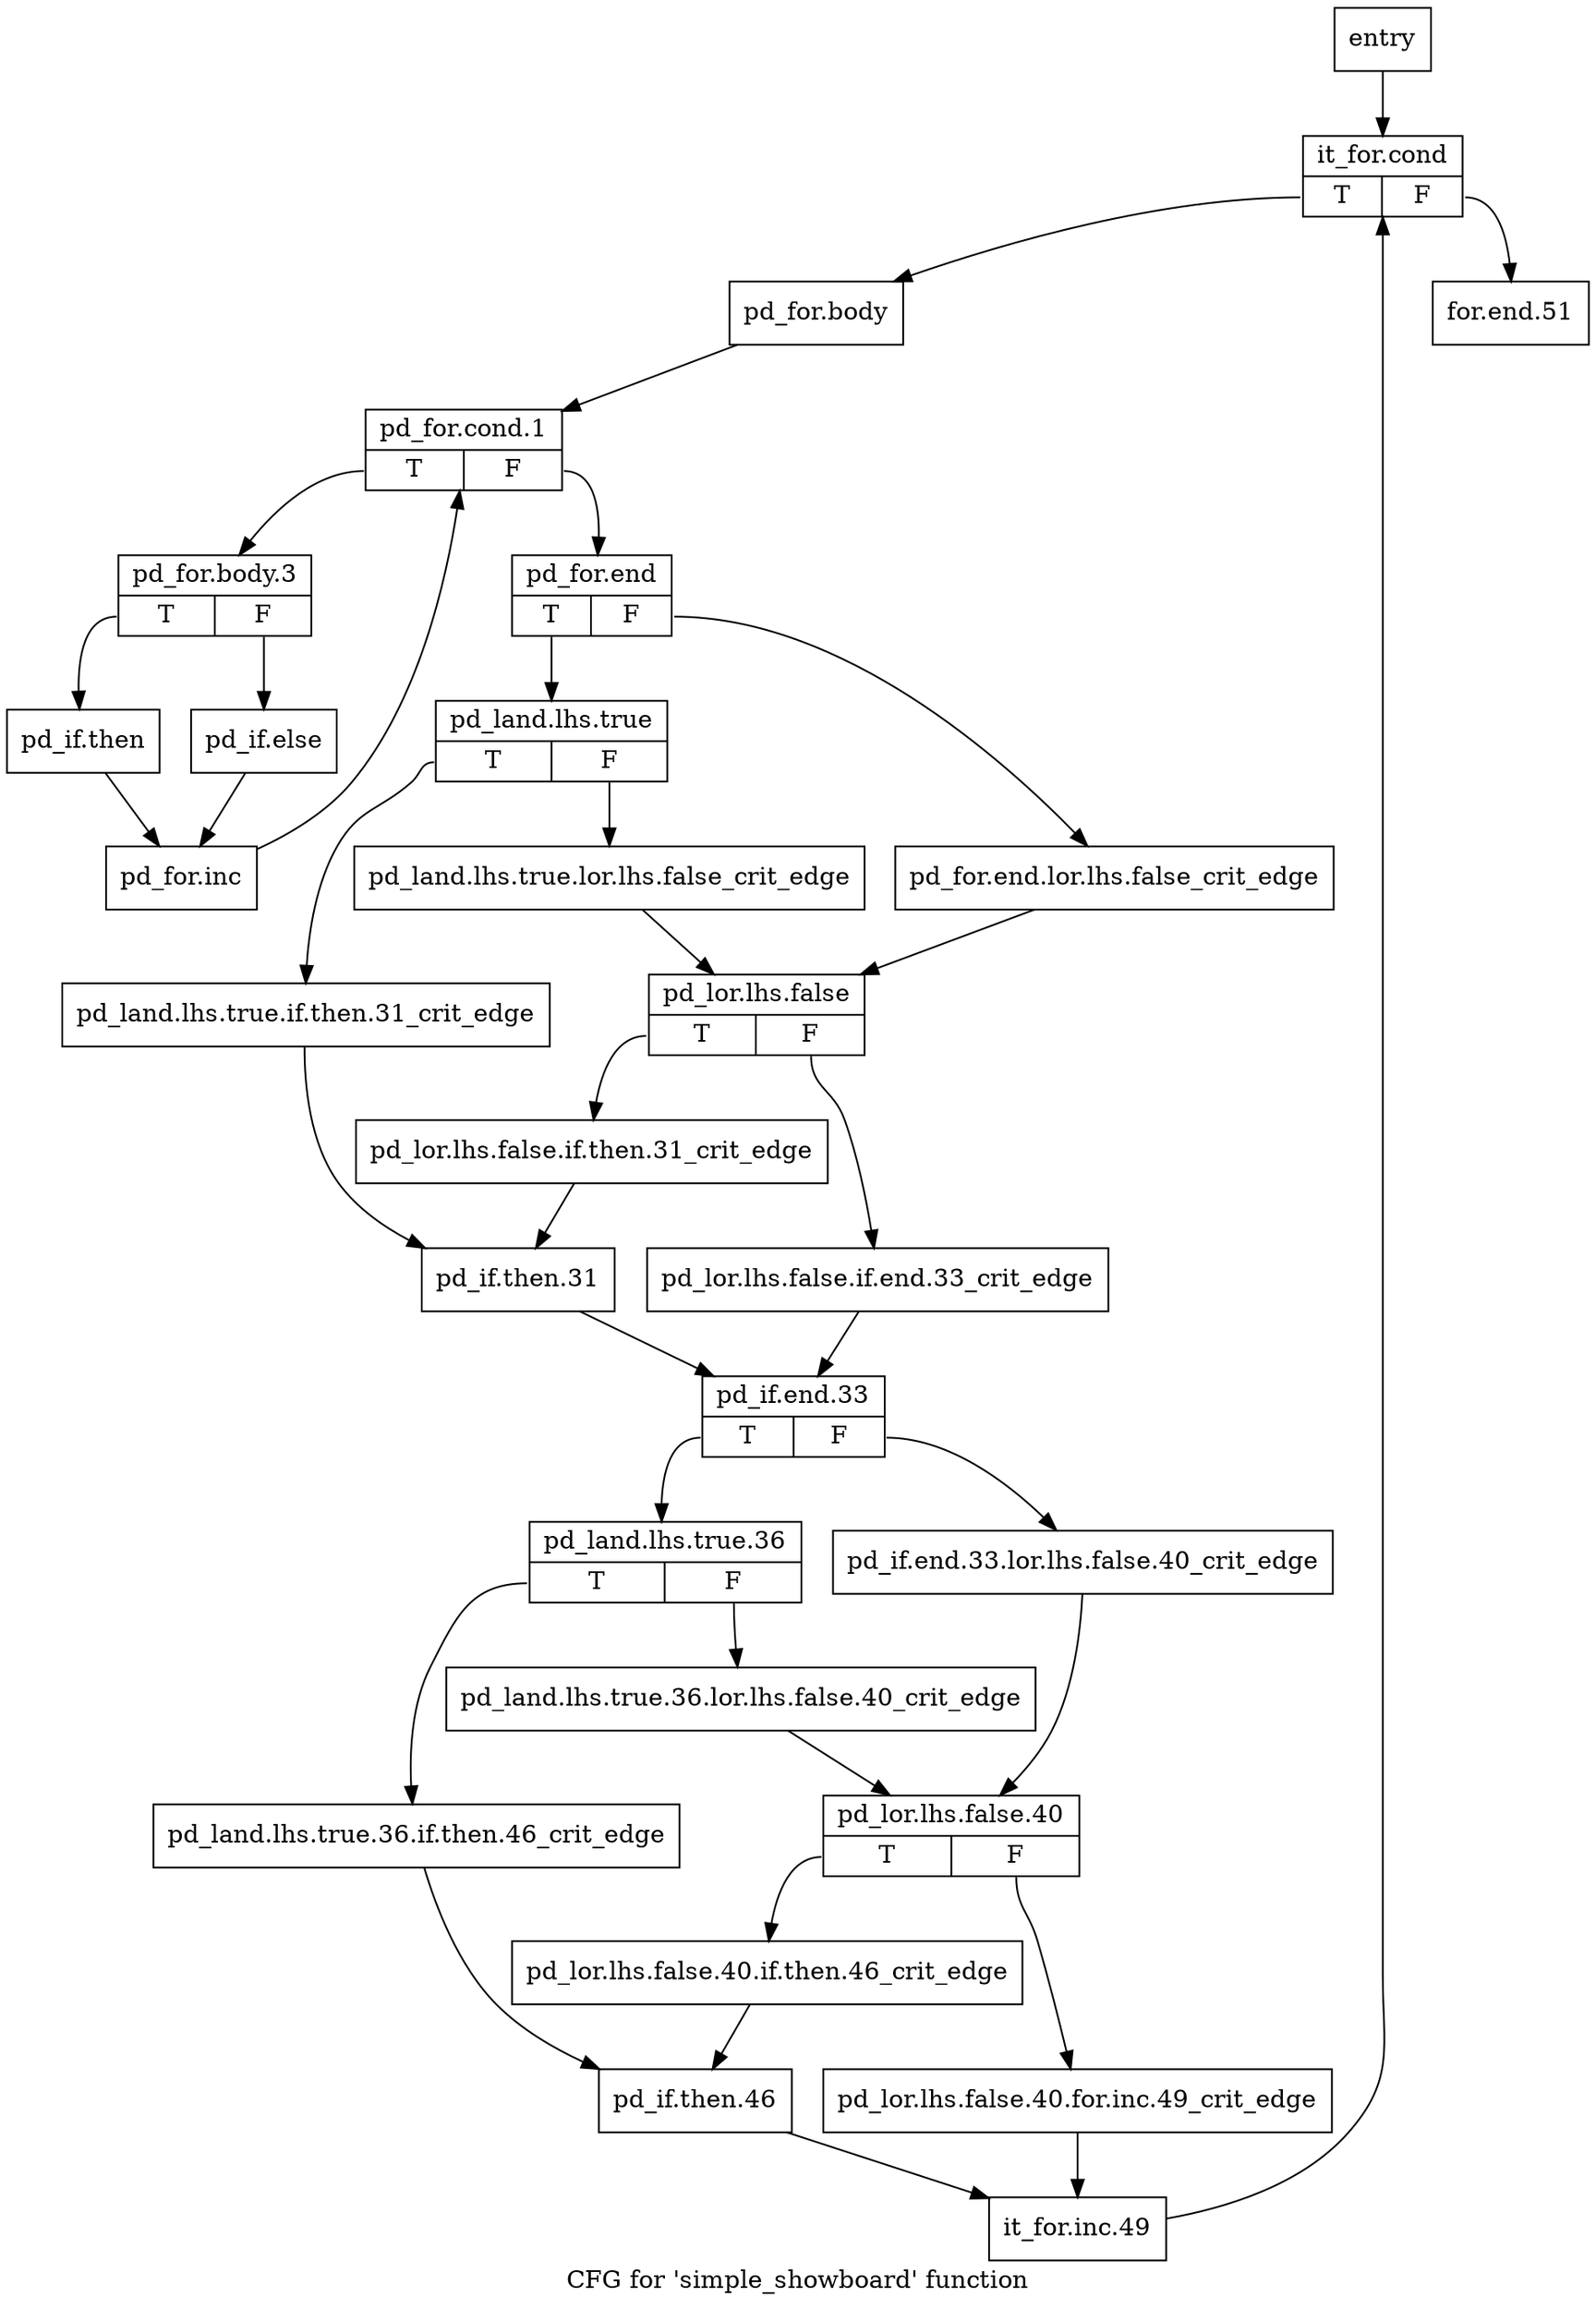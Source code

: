 digraph "CFG for 'simple_showboard' function" {
	label="CFG for 'simple_showboard' function";

	Node0x3517070 [shape=record,label="{entry}"];
	Node0x3517070 -> Node0x351d280;
	Node0x351d280 [shape=record,label="{it_for.cond|{<s0>T|<s1>F}}"];
	Node0x351d280:s0 -> Node0x351d2d0;
	Node0x351d280:s1 -> Node0x351daa0;
	Node0x351d2d0 [shape=record,label="{pd_for.body}"];
	Node0x351d2d0 -> Node0x351d320;
	Node0x351d320 [shape=record,label="{pd_for.cond.1|{<s0>T|<s1>F}}"];
	Node0x351d320:s0 -> Node0x351d370;
	Node0x351d320:s1 -> Node0x351d4b0;
	Node0x351d370 [shape=record,label="{pd_for.body.3|{<s0>T|<s1>F}}"];
	Node0x351d370:s0 -> Node0x351d3c0;
	Node0x351d370:s1 -> Node0x351d410;
	Node0x351d3c0 [shape=record,label="{pd_if.then}"];
	Node0x351d3c0 -> Node0x351d460;
	Node0x351d410 [shape=record,label="{pd_if.else}"];
	Node0x351d410 -> Node0x351d460;
	Node0x351d460 [shape=record,label="{pd_for.inc}"];
	Node0x351d460 -> Node0x351d320;
	Node0x351d4b0 [shape=record,label="{pd_for.end|{<s0>T|<s1>F}}"];
	Node0x351d4b0:s0 -> Node0x351d550;
	Node0x351d4b0:s1 -> Node0x351d500;
	Node0x351d500 [shape=record,label="{pd_for.end.lor.lhs.false_crit_edge}"];
	Node0x351d500 -> Node0x351d640;
	Node0x351d550 [shape=record,label="{pd_land.lhs.true|{<s0>T|<s1>F}}"];
	Node0x351d550:s0 -> Node0x351d5f0;
	Node0x351d550:s1 -> Node0x351d5a0;
	Node0x351d5a0 [shape=record,label="{pd_land.lhs.true.lor.lhs.false_crit_edge}"];
	Node0x351d5a0 -> Node0x351d640;
	Node0x351d5f0 [shape=record,label="{pd_land.lhs.true.if.then.31_crit_edge}"];
	Node0x351d5f0 -> Node0x351d730;
	Node0x351d640 [shape=record,label="{pd_lor.lhs.false|{<s0>T|<s1>F}}"];
	Node0x351d640:s0 -> Node0x351d6e0;
	Node0x351d640:s1 -> Node0x351d690;
	Node0x351d690 [shape=record,label="{pd_lor.lhs.false.if.end.33_crit_edge}"];
	Node0x351d690 -> Node0x351d780;
	Node0x351d6e0 [shape=record,label="{pd_lor.lhs.false.if.then.31_crit_edge}"];
	Node0x351d6e0 -> Node0x351d730;
	Node0x351d730 [shape=record,label="{pd_if.then.31}"];
	Node0x351d730 -> Node0x351d780;
	Node0x351d780 [shape=record,label="{pd_if.end.33|{<s0>T|<s1>F}}"];
	Node0x351d780:s0 -> Node0x351d820;
	Node0x351d780:s1 -> Node0x351d7d0;
	Node0x351d7d0 [shape=record,label="{pd_if.end.33.lor.lhs.false.40_crit_edge}"];
	Node0x351d7d0 -> Node0x351d910;
	Node0x351d820 [shape=record,label="{pd_land.lhs.true.36|{<s0>T|<s1>F}}"];
	Node0x351d820:s0 -> Node0x351d8c0;
	Node0x351d820:s1 -> Node0x351d870;
	Node0x351d870 [shape=record,label="{pd_land.lhs.true.36.lor.lhs.false.40_crit_edge}"];
	Node0x351d870 -> Node0x351d910;
	Node0x351d8c0 [shape=record,label="{pd_land.lhs.true.36.if.then.46_crit_edge}"];
	Node0x351d8c0 -> Node0x351da00;
	Node0x351d910 [shape=record,label="{pd_lor.lhs.false.40|{<s0>T|<s1>F}}"];
	Node0x351d910:s0 -> Node0x351d9b0;
	Node0x351d910:s1 -> Node0x351d960;
	Node0x351d960 [shape=record,label="{pd_lor.lhs.false.40.for.inc.49_crit_edge}"];
	Node0x351d960 -> Node0x351da50;
	Node0x351d9b0 [shape=record,label="{pd_lor.lhs.false.40.if.then.46_crit_edge}"];
	Node0x351d9b0 -> Node0x351da00;
	Node0x351da00 [shape=record,label="{pd_if.then.46}"];
	Node0x351da00 -> Node0x351da50;
	Node0x351da50 [shape=record,label="{it_for.inc.49}"];
	Node0x351da50 -> Node0x351d280;
	Node0x351daa0 [shape=record,label="{for.end.51}"];
}
